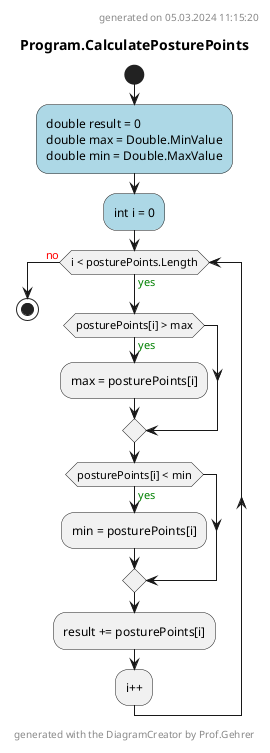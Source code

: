 @startuml Program.CalculatePosturePoints
header
generated on 05.03.2024 11:15:20
end header
title Program.CalculatePosturePoints
start
#LightBlue:double result = 0
double max = Double.MinValue
double min = Double.MaxValue;
#LightBlue:int i = 0;
while (i < posturePoints.Length) is (<color:green>yes)
    if (posturePoints[i] > max) then (<color:green>yes)
        :max = posturePoints[i];
    endif
    if (posturePoints[i] < min) then (<color:green>yes)
        :min = posturePoints[i];
    endif
    :result += posturePoints[i];
:i++;
endwhile (<color:red>no)
footer
generated with the DiagramCreator by Prof.Gehrer
end footer
stop
@enduml
